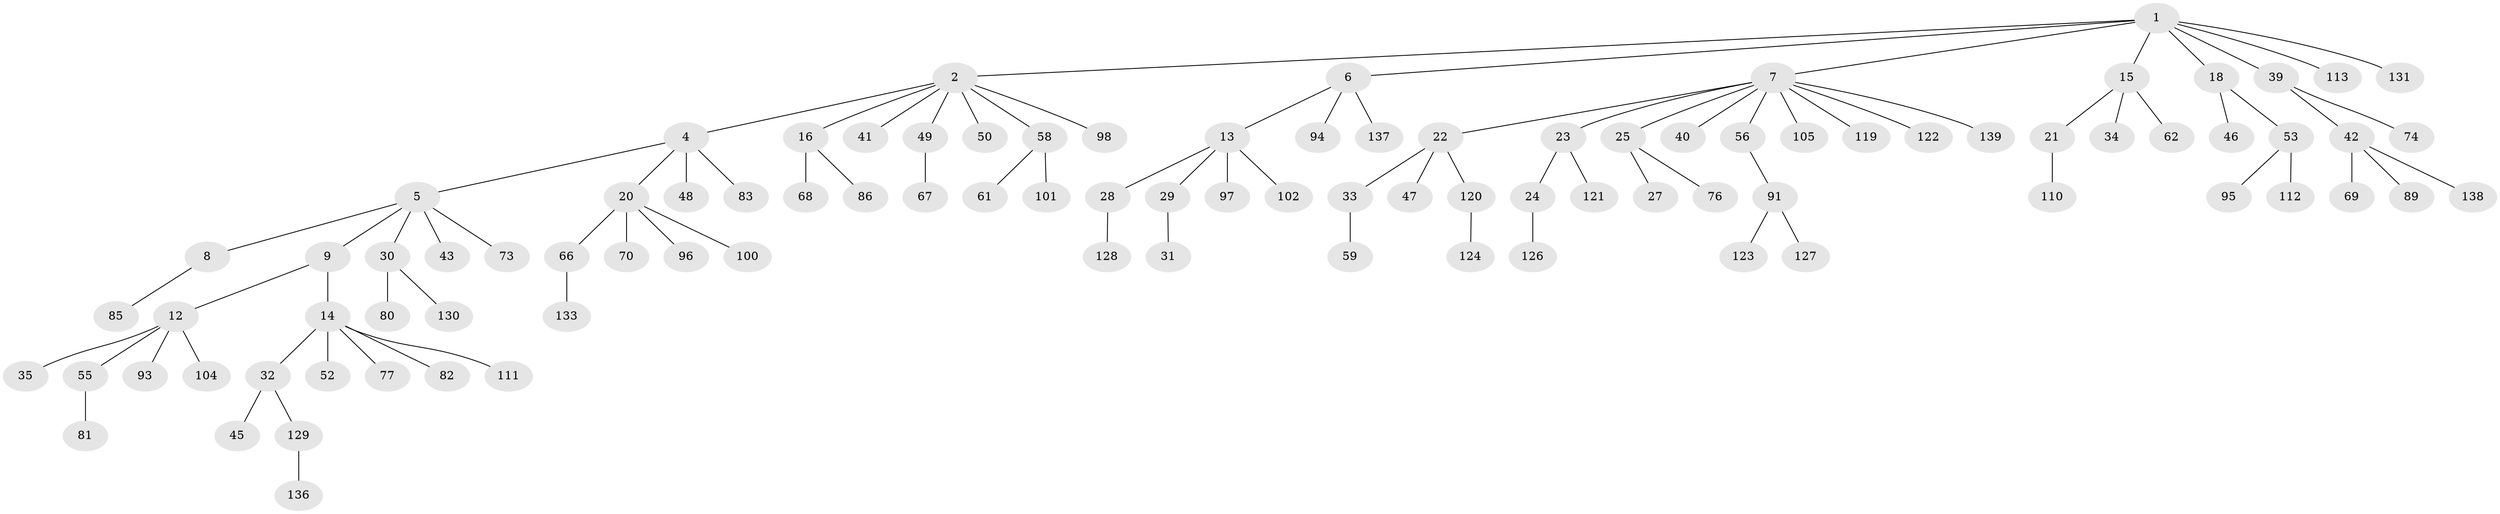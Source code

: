 // Generated by graph-tools (version 1.1) at 2025/24/03/03/25 07:24:08]
// undirected, 97 vertices, 96 edges
graph export_dot {
graph [start="1"]
  node [color=gray90,style=filled];
  1 [super="+17"];
  2 [super="+3"];
  4 [super="+54"];
  5 [super="+44"];
  6 [super="+11"];
  7 [super="+10"];
  8;
  9 [super="+57"];
  12 [super="+26"];
  13 [super="+72"];
  14 [super="+132"];
  15 [super="+19"];
  16 [super="+60"];
  18;
  20 [super="+65"];
  21 [super="+107"];
  22 [super="+38"];
  23 [super="+87"];
  24 [super="+36"];
  25 [super="+37"];
  27;
  28;
  29 [super="+103"];
  30;
  31 [super="+63"];
  32 [super="+114"];
  33 [super="+92"];
  34;
  35;
  39;
  40 [super="+115"];
  41;
  42 [super="+78"];
  43;
  45 [super="+108"];
  46;
  47;
  48 [super="+75"];
  49 [super="+64"];
  50 [super="+51"];
  52;
  53 [super="+88"];
  55 [super="+79"];
  56 [super="+84"];
  58 [super="+90"];
  59;
  61 [super="+71"];
  62;
  66;
  67;
  68 [super="+116"];
  69;
  70;
  73;
  74;
  76 [super="+99"];
  77;
  80;
  81;
  82;
  83;
  85 [super="+106"];
  86;
  89;
  91 [super="+109"];
  93;
  94 [super="+118"];
  95;
  96;
  97 [super="+134"];
  98;
  100;
  101;
  102;
  104;
  105;
  110;
  111;
  112 [super="+117"];
  113;
  119;
  120;
  121 [super="+125"];
  122;
  123 [super="+135"];
  124;
  126;
  127;
  128;
  129;
  130;
  131;
  133;
  136;
  137;
  138;
  139;
  1 -- 2;
  1 -- 6;
  1 -- 7;
  1 -- 15;
  1 -- 113;
  1 -- 131;
  1 -- 18;
  1 -- 39;
  2 -- 16;
  2 -- 41;
  2 -- 50;
  2 -- 98;
  2 -- 49;
  2 -- 58;
  2 -- 4;
  4 -- 5;
  4 -- 20;
  4 -- 48;
  4 -- 83;
  5 -- 8;
  5 -- 9;
  5 -- 30;
  5 -- 43;
  5 -- 73;
  6 -- 137;
  6 -- 13;
  6 -- 94;
  7 -- 22;
  7 -- 23;
  7 -- 25;
  7 -- 56;
  7 -- 105;
  7 -- 119;
  7 -- 122;
  7 -- 139;
  7 -- 40;
  8 -- 85;
  9 -- 12;
  9 -- 14;
  12 -- 35;
  12 -- 104;
  12 -- 93;
  12 -- 55;
  13 -- 28;
  13 -- 29;
  13 -- 97;
  13 -- 102;
  14 -- 32;
  14 -- 52;
  14 -- 77;
  14 -- 82;
  14 -- 111;
  15 -- 34;
  15 -- 62;
  15 -- 21;
  16 -- 68;
  16 -- 86;
  18 -- 46;
  18 -- 53;
  20 -- 66;
  20 -- 70;
  20 -- 96;
  20 -- 100;
  21 -- 110;
  22 -- 33;
  22 -- 120;
  22 -- 47;
  23 -- 24;
  23 -- 121;
  24 -- 126;
  25 -- 27;
  25 -- 76;
  28 -- 128;
  29 -- 31;
  30 -- 80;
  30 -- 130;
  32 -- 45;
  32 -- 129;
  33 -- 59;
  39 -- 42;
  39 -- 74;
  42 -- 69;
  42 -- 89;
  42 -- 138;
  49 -- 67;
  53 -- 112;
  53 -- 95;
  55 -- 81;
  56 -- 91;
  58 -- 61;
  58 -- 101;
  66 -- 133;
  91 -- 123;
  91 -- 127;
  120 -- 124;
  129 -- 136;
}

